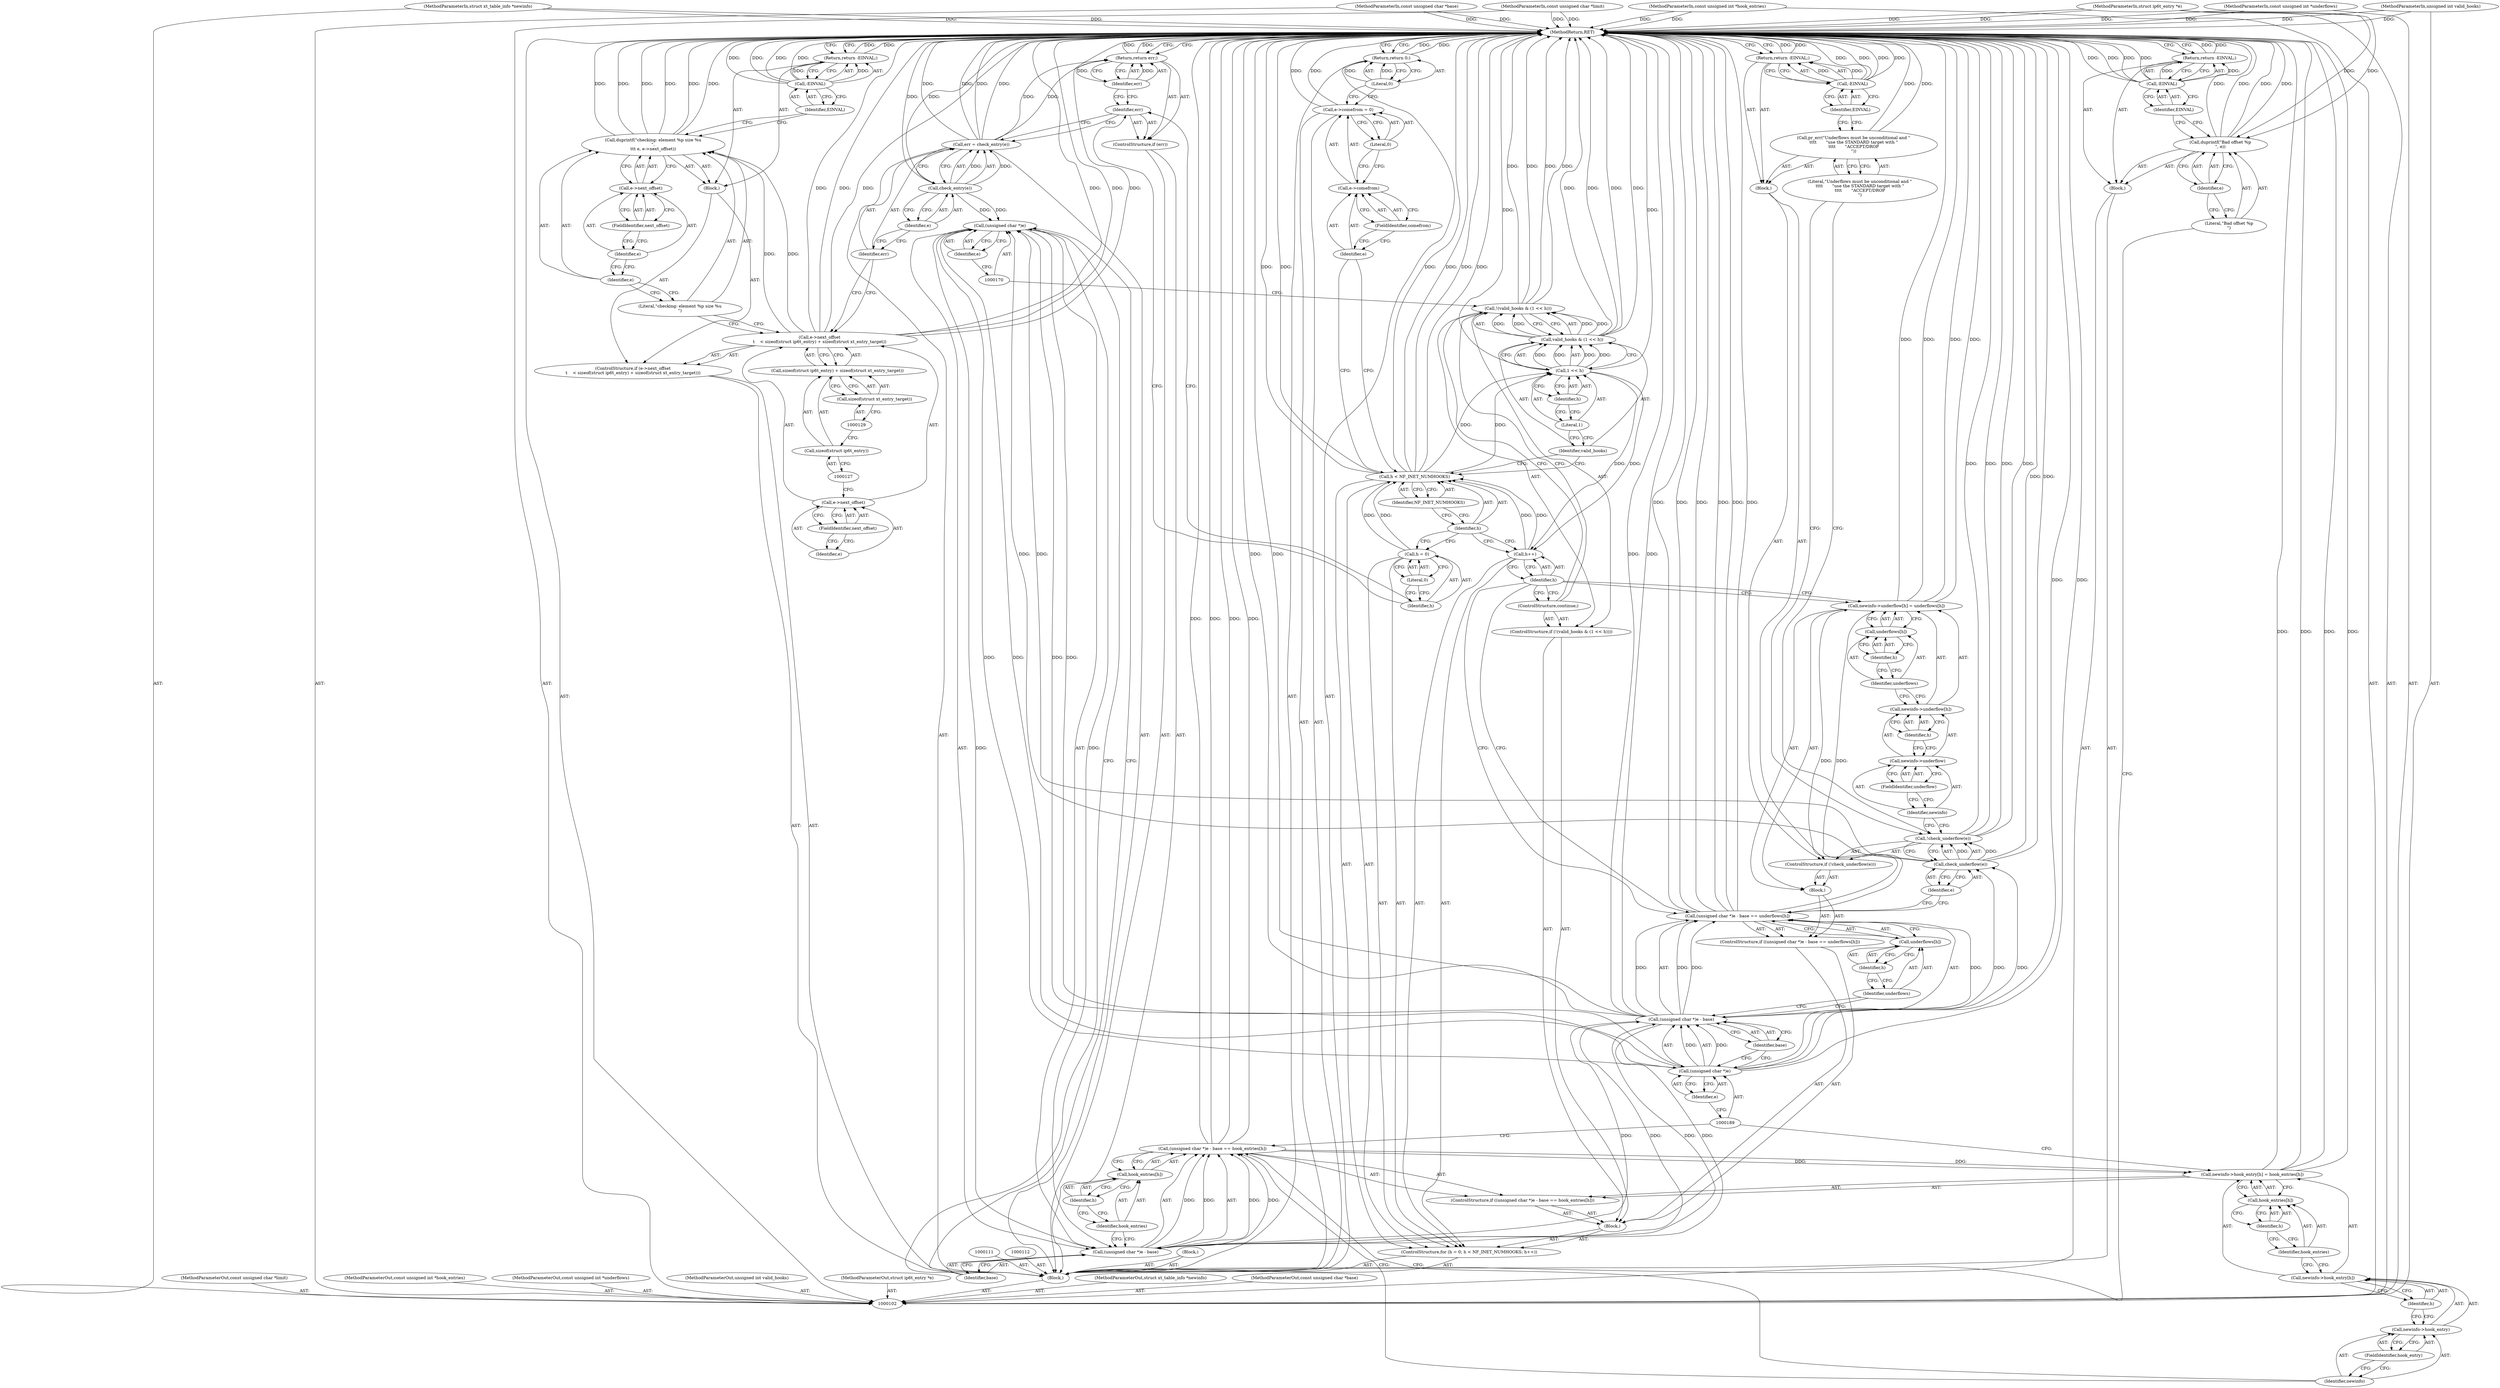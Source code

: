 digraph "0_linux_6e94e0cfb0887e4013b3b930fa6ab1fe6bb6ba91_4" {
"1000223" [label="(MethodReturn,RET)"];
"1000103" [label="(MethodParameterIn,struct ip6t_entry *e)"];
"1000318" [label="(MethodParameterOut,struct ip6t_entry *e)"];
"1000113" [label="(Block,)"];
"1000115" [label="(Literal,\"Bad offset %p\n\")"];
"1000114" [label="(Call,duprintf(\"Bad offset %p\n\", e))"];
"1000116" [label="(Identifier,e)"];
"1000118" [label="(Call,-EINVAL)"];
"1000119" [label="(Identifier,EINVAL)"];
"1000117" [label="(Return,return -EINVAL;)"];
"1000120" [label="(ControlStructure,if (e->next_offset\n\t    < sizeof(struct ip6t_entry) + sizeof(struct xt_entry_target)))"];
"1000121" [label="(Call,e->next_offset\n\t    < sizeof(struct ip6t_entry) + sizeof(struct xt_entry_target))"];
"1000122" [label="(Call,e->next_offset)"];
"1000123" [label="(Identifier,e)"];
"1000124" [label="(FieldIdentifier,next_offset)"];
"1000104" [label="(MethodParameterIn,struct xt_table_info *newinfo)"];
"1000319" [label="(MethodParameterOut,struct xt_table_info *newinfo)"];
"1000128" [label="(Call,sizeof(struct xt_entry_target))"];
"1000130" [label="(Block,)"];
"1000125" [label="(Call,sizeof(struct ip6t_entry) + sizeof(struct xt_entry_target))"];
"1000126" [label="(Call,sizeof(struct ip6t_entry))"];
"1000132" [label="(Literal,\"checking: element %p size %u\n\")"];
"1000131" [label="(Call,duprintf(\"checking: element %p size %u\n\",\n\t\t\t e, e->next_offset))"];
"1000136" [label="(FieldIdentifier,next_offset)"];
"1000133" [label="(Identifier,e)"];
"1000134" [label="(Call,e->next_offset)"];
"1000135" [label="(Identifier,e)"];
"1000139" [label="(Identifier,EINVAL)"];
"1000137" [label="(Return,return -EINVAL;)"];
"1000138" [label="(Call,-EINVAL)"];
"1000140" [label="(Call,err = check_entry(e))"];
"1000141" [label="(Identifier,err)"];
"1000143" [label="(Identifier,e)"];
"1000142" [label="(Call,check_entry(e))"];
"1000144" [label="(ControlStructure,if (err))"];
"1000145" [label="(Identifier,err)"];
"1000146" [label="(Return,return err;)"];
"1000147" [label="(Identifier,err)"];
"1000105" [label="(MethodParameterIn,const unsigned char *base)"];
"1000320" [label="(MethodParameterOut,const unsigned char *base)"];
"1000148" [label="(ControlStructure,for (h = 0; h < NF_INET_NUMHOOKS; h++))"];
"1000151" [label="(Literal,0)"];
"1000152" [label="(Call,h < NF_INET_NUMHOOKS)"];
"1000153" [label="(Identifier,h)"];
"1000154" [label="(Identifier,NF_INET_NUMHOOKS)"];
"1000155" [label="(Call,h++)"];
"1000156" [label="(Identifier,h)"];
"1000157" [label="(Block,)"];
"1000149" [label="(Call,h = 0)"];
"1000150" [label="(Identifier,h)"];
"1000158" [label="(ControlStructure,if (!(valid_hooks & (1 << h))))"];
"1000162" [label="(Call,1 << h)"];
"1000163" [label="(Literal,1)"];
"1000164" [label="(Identifier,h)"];
"1000159" [label="(Call,!(valid_hooks & (1 << h)))"];
"1000160" [label="(Call,valid_hooks & (1 << h))"];
"1000161" [label="(Identifier,valid_hooks)"];
"1000165" [label="(ControlStructure,continue;)"];
"1000166" [label="(ControlStructure,if ((unsigned char *)e - base == hook_entries[h]))"];
"1000171" [label="(Identifier,e)"];
"1000172" [label="(Identifier,base)"];
"1000173" [label="(Call,hook_entries[h])"];
"1000174" [label="(Identifier,hook_entries)"];
"1000175" [label="(Identifier,h)"];
"1000167" [label="(Call,(unsigned char *)e - base == hook_entries[h])"];
"1000168" [label="(Call,(unsigned char *)e - base)"];
"1000169" [label="(Call,(unsigned char *)e)"];
"1000180" [label="(FieldIdentifier,hook_entry)"];
"1000181" [label="(Identifier,h)"];
"1000182" [label="(Call,hook_entries[h])"];
"1000183" [label="(Identifier,hook_entries)"];
"1000176" [label="(Call,newinfo->hook_entry[h] = hook_entries[h])"];
"1000177" [label="(Call,newinfo->hook_entry[h])"];
"1000178" [label="(Call,newinfo->hook_entry)"];
"1000179" [label="(Identifier,newinfo)"];
"1000184" [label="(Identifier,h)"];
"1000185" [label="(ControlStructure,if ((unsigned char *)e - base == underflows[h]))"];
"1000190" [label="(Identifier,e)"];
"1000191" [label="(Identifier,base)"];
"1000192" [label="(Call,underflows[h])"];
"1000193" [label="(Identifier,underflows)"];
"1000194" [label="(Identifier,h)"];
"1000195" [label="(Block,)"];
"1000186" [label="(Call,(unsigned char *)e - base == underflows[h])"];
"1000187" [label="(Call,(unsigned char *)e - base)"];
"1000188" [label="(Call,(unsigned char *)e)"];
"1000199" [label="(Identifier,e)"];
"1000200" [label="(Block,)"];
"1000196" [label="(ControlStructure,if (!check_underflow(e)))"];
"1000197" [label="(Call,!check_underflow(e))"];
"1000198" [label="(Call,check_underflow(e))"];
"1000202" [label="(Literal,\"Underflows must be unconditional and \"\n\t\t\t\t       \"use the STANDARD target with \"\n\t\t\t\t       \"ACCEPT/DROP\n\")"];
"1000201" [label="(Call,pr_err(\"Underflows must be unconditional and \"\n\t\t\t\t       \"use the STANDARD target with \"\n\t\t\t\t       \"ACCEPT/DROP\n\"))"];
"1000106" [label="(MethodParameterIn,const unsigned char *limit)"];
"1000321" [label="(MethodParameterOut,const unsigned char *limit)"];
"1000204" [label="(Call,-EINVAL)"];
"1000205" [label="(Identifier,EINVAL)"];
"1000203" [label="(Return,return -EINVAL;)"];
"1000210" [label="(FieldIdentifier,underflow)"];
"1000211" [label="(Identifier,h)"];
"1000212" [label="(Call,underflows[h])"];
"1000213" [label="(Identifier,underflows)"];
"1000206" [label="(Call,newinfo->underflow[h] = underflows[h])"];
"1000207" [label="(Call,newinfo->underflow[h])"];
"1000208" [label="(Call,newinfo->underflow)"];
"1000209" [label="(Identifier,newinfo)"];
"1000214" [label="(Identifier,h)"];
"1000215" [label="(Block,)"];
"1000216" [label="(Call,e->comefrom = 0)"];
"1000217" [label="(Call,e->comefrom)"];
"1000218" [label="(Identifier,e)"];
"1000220" [label="(Literal,0)"];
"1000219" [label="(FieldIdentifier,comefrom)"];
"1000107" [label="(MethodParameterIn,const unsigned int *hook_entries)"];
"1000322" [label="(MethodParameterOut,const unsigned int *hook_entries)"];
"1000221" [label="(Return,return 0;)"];
"1000222" [label="(Literal,0)"];
"1000108" [label="(MethodParameterIn,const unsigned int *underflows)"];
"1000323" [label="(MethodParameterOut,const unsigned int *underflows)"];
"1000109" [label="(MethodParameterIn,unsigned int valid_hooks)"];
"1000324" [label="(MethodParameterOut,unsigned int valid_hooks)"];
"1000110" [label="(Block,)"];
"1000223" -> "1000102"  [label="AST: "];
"1000223" -> "1000117"  [label="CFG: "];
"1000223" -> "1000137"  [label="CFG: "];
"1000223" -> "1000146"  [label="CFG: "];
"1000223" -> "1000203"  [label="CFG: "];
"1000223" -> "1000221"  [label="CFG: "];
"1000137" -> "1000223"  [label="DDG: "];
"1000146" -> "1000223"  [label="DDG: "];
"1000108" -> "1000223"  [label="DDG: "];
"1000107" -> "1000223"  [label="DDG: "];
"1000188" -> "1000223"  [label="DDG: "];
"1000104" -> "1000223"  [label="DDG: "];
"1000105" -> "1000223"  [label="DDG: "];
"1000118" -> "1000223"  [label="DDG: "];
"1000118" -> "1000223"  [label="DDG: "];
"1000131" -> "1000223"  [label="DDG: "];
"1000131" -> "1000223"  [label="DDG: "];
"1000131" -> "1000223"  [label="DDG: "];
"1000167" -> "1000223"  [label="DDG: "];
"1000167" -> "1000223"  [label="DDG: "];
"1000176" -> "1000223"  [label="DDG: "];
"1000176" -> "1000223"  [label="DDG: "];
"1000160" -> "1000223"  [label="DDG: "];
"1000160" -> "1000223"  [label="DDG: "];
"1000187" -> "1000223"  [label="DDG: "];
"1000187" -> "1000223"  [label="DDG: "];
"1000159" -> "1000223"  [label="DDG: "];
"1000159" -> "1000223"  [label="DDG: "];
"1000162" -> "1000223"  [label="DDG: "];
"1000186" -> "1000223"  [label="DDG: "];
"1000186" -> "1000223"  [label="DDG: "];
"1000186" -> "1000223"  [label="DDG: "];
"1000140" -> "1000223"  [label="DDG: "];
"1000140" -> "1000223"  [label="DDG: "];
"1000121" -> "1000223"  [label="DDG: "];
"1000121" -> "1000223"  [label="DDG: "];
"1000121" -> "1000223"  [label="DDG: "];
"1000201" -> "1000223"  [label="DDG: "];
"1000216" -> "1000223"  [label="DDG: "];
"1000114" -> "1000223"  [label="DDG: "];
"1000114" -> "1000223"  [label="DDG: "];
"1000138" -> "1000223"  [label="DDG: "];
"1000138" -> "1000223"  [label="DDG: "];
"1000152" -> "1000223"  [label="DDG: "];
"1000152" -> "1000223"  [label="DDG: "];
"1000152" -> "1000223"  [label="DDG: "];
"1000103" -> "1000223"  [label="DDG: "];
"1000206" -> "1000223"  [label="DDG: "];
"1000206" -> "1000223"  [label="DDG: "];
"1000197" -> "1000223"  [label="DDG: "];
"1000197" -> "1000223"  [label="DDG: "];
"1000198" -> "1000223"  [label="DDG: "];
"1000142" -> "1000223"  [label="DDG: "];
"1000204" -> "1000223"  [label="DDG: "];
"1000204" -> "1000223"  [label="DDG: "];
"1000106" -> "1000223"  [label="DDG: "];
"1000109" -> "1000223"  [label="DDG: "];
"1000221" -> "1000223"  [label="DDG: "];
"1000203" -> "1000223"  [label="DDG: "];
"1000117" -> "1000223"  [label="DDG: "];
"1000103" -> "1000102"  [label="AST: "];
"1000103" -> "1000223"  [label="DDG: "];
"1000103" -> "1000114"  [label="DDG: "];
"1000318" -> "1000102"  [label="AST: "];
"1000113" -> "1000110"  [label="AST: "];
"1000114" -> "1000113"  [label="AST: "];
"1000117" -> "1000113"  [label="AST: "];
"1000115" -> "1000114"  [label="AST: "];
"1000115" -> "1000102"  [label="CFG: "];
"1000116" -> "1000115"  [label="CFG: "];
"1000114" -> "1000113"  [label="AST: "];
"1000114" -> "1000116"  [label="CFG: "];
"1000115" -> "1000114"  [label="AST: "];
"1000116" -> "1000114"  [label="AST: "];
"1000119" -> "1000114"  [label="CFG: "];
"1000114" -> "1000223"  [label="DDG: "];
"1000114" -> "1000223"  [label="DDG: "];
"1000103" -> "1000114"  [label="DDG: "];
"1000116" -> "1000114"  [label="AST: "];
"1000116" -> "1000115"  [label="CFG: "];
"1000114" -> "1000116"  [label="CFG: "];
"1000118" -> "1000117"  [label="AST: "];
"1000118" -> "1000119"  [label="CFG: "];
"1000119" -> "1000118"  [label="AST: "];
"1000117" -> "1000118"  [label="CFG: "];
"1000118" -> "1000223"  [label="DDG: "];
"1000118" -> "1000223"  [label="DDG: "];
"1000118" -> "1000117"  [label="DDG: "];
"1000119" -> "1000118"  [label="AST: "];
"1000119" -> "1000114"  [label="CFG: "];
"1000118" -> "1000119"  [label="CFG: "];
"1000117" -> "1000113"  [label="AST: "];
"1000117" -> "1000118"  [label="CFG: "];
"1000118" -> "1000117"  [label="AST: "];
"1000223" -> "1000117"  [label="CFG: "];
"1000117" -> "1000223"  [label="DDG: "];
"1000118" -> "1000117"  [label="DDG: "];
"1000120" -> "1000110"  [label="AST: "];
"1000121" -> "1000120"  [label="AST: "];
"1000130" -> "1000120"  [label="AST: "];
"1000121" -> "1000120"  [label="AST: "];
"1000121" -> "1000125"  [label="CFG: "];
"1000122" -> "1000121"  [label="AST: "];
"1000125" -> "1000121"  [label="AST: "];
"1000132" -> "1000121"  [label="CFG: "];
"1000141" -> "1000121"  [label="CFG: "];
"1000121" -> "1000223"  [label="DDG: "];
"1000121" -> "1000223"  [label="DDG: "];
"1000121" -> "1000223"  [label="DDG: "];
"1000121" -> "1000131"  [label="DDG: "];
"1000122" -> "1000121"  [label="AST: "];
"1000122" -> "1000124"  [label="CFG: "];
"1000123" -> "1000122"  [label="AST: "];
"1000124" -> "1000122"  [label="AST: "];
"1000127" -> "1000122"  [label="CFG: "];
"1000123" -> "1000122"  [label="AST: "];
"1000124" -> "1000123"  [label="CFG: "];
"1000124" -> "1000122"  [label="AST: "];
"1000124" -> "1000123"  [label="CFG: "];
"1000122" -> "1000124"  [label="CFG: "];
"1000104" -> "1000102"  [label="AST: "];
"1000104" -> "1000223"  [label="DDG: "];
"1000319" -> "1000102"  [label="AST: "];
"1000128" -> "1000125"  [label="AST: "];
"1000128" -> "1000129"  [label="CFG: "];
"1000129" -> "1000128"  [label="AST: "];
"1000125" -> "1000128"  [label="CFG: "];
"1000130" -> "1000120"  [label="AST: "];
"1000131" -> "1000130"  [label="AST: "];
"1000137" -> "1000130"  [label="AST: "];
"1000125" -> "1000121"  [label="AST: "];
"1000125" -> "1000128"  [label="CFG: "];
"1000126" -> "1000125"  [label="AST: "];
"1000128" -> "1000125"  [label="AST: "];
"1000121" -> "1000125"  [label="CFG: "];
"1000126" -> "1000125"  [label="AST: "];
"1000126" -> "1000127"  [label="CFG: "];
"1000127" -> "1000126"  [label="AST: "];
"1000129" -> "1000126"  [label="CFG: "];
"1000132" -> "1000131"  [label="AST: "];
"1000132" -> "1000121"  [label="CFG: "];
"1000133" -> "1000132"  [label="CFG: "];
"1000131" -> "1000130"  [label="AST: "];
"1000131" -> "1000134"  [label="CFG: "];
"1000132" -> "1000131"  [label="AST: "];
"1000133" -> "1000131"  [label="AST: "];
"1000134" -> "1000131"  [label="AST: "];
"1000139" -> "1000131"  [label="CFG: "];
"1000131" -> "1000223"  [label="DDG: "];
"1000131" -> "1000223"  [label="DDG: "];
"1000131" -> "1000223"  [label="DDG: "];
"1000121" -> "1000131"  [label="DDG: "];
"1000136" -> "1000134"  [label="AST: "];
"1000136" -> "1000135"  [label="CFG: "];
"1000134" -> "1000136"  [label="CFG: "];
"1000133" -> "1000131"  [label="AST: "];
"1000133" -> "1000132"  [label="CFG: "];
"1000135" -> "1000133"  [label="CFG: "];
"1000134" -> "1000131"  [label="AST: "];
"1000134" -> "1000136"  [label="CFG: "];
"1000135" -> "1000134"  [label="AST: "];
"1000136" -> "1000134"  [label="AST: "];
"1000131" -> "1000134"  [label="CFG: "];
"1000135" -> "1000134"  [label="AST: "];
"1000135" -> "1000133"  [label="CFG: "];
"1000136" -> "1000135"  [label="CFG: "];
"1000139" -> "1000138"  [label="AST: "];
"1000139" -> "1000131"  [label="CFG: "];
"1000138" -> "1000139"  [label="CFG: "];
"1000137" -> "1000130"  [label="AST: "];
"1000137" -> "1000138"  [label="CFG: "];
"1000138" -> "1000137"  [label="AST: "];
"1000223" -> "1000137"  [label="CFG: "];
"1000137" -> "1000223"  [label="DDG: "];
"1000138" -> "1000137"  [label="DDG: "];
"1000138" -> "1000137"  [label="AST: "];
"1000138" -> "1000139"  [label="CFG: "];
"1000139" -> "1000138"  [label="AST: "];
"1000137" -> "1000138"  [label="CFG: "];
"1000138" -> "1000223"  [label="DDG: "];
"1000138" -> "1000223"  [label="DDG: "];
"1000138" -> "1000137"  [label="DDG: "];
"1000140" -> "1000110"  [label="AST: "];
"1000140" -> "1000142"  [label="CFG: "];
"1000141" -> "1000140"  [label="AST: "];
"1000142" -> "1000140"  [label="AST: "];
"1000145" -> "1000140"  [label="CFG: "];
"1000140" -> "1000223"  [label="DDG: "];
"1000140" -> "1000223"  [label="DDG: "];
"1000142" -> "1000140"  [label="DDG: "];
"1000140" -> "1000146"  [label="DDG: "];
"1000141" -> "1000140"  [label="AST: "];
"1000141" -> "1000121"  [label="CFG: "];
"1000143" -> "1000141"  [label="CFG: "];
"1000143" -> "1000142"  [label="AST: "];
"1000143" -> "1000141"  [label="CFG: "];
"1000142" -> "1000143"  [label="CFG: "];
"1000142" -> "1000140"  [label="AST: "];
"1000142" -> "1000143"  [label="CFG: "];
"1000143" -> "1000142"  [label="AST: "];
"1000140" -> "1000142"  [label="CFG: "];
"1000142" -> "1000223"  [label="DDG: "];
"1000142" -> "1000140"  [label="DDG: "];
"1000142" -> "1000169"  [label="DDG: "];
"1000144" -> "1000110"  [label="AST: "];
"1000145" -> "1000144"  [label="AST: "];
"1000146" -> "1000144"  [label="AST: "];
"1000145" -> "1000144"  [label="AST: "];
"1000145" -> "1000140"  [label="CFG: "];
"1000147" -> "1000145"  [label="CFG: "];
"1000150" -> "1000145"  [label="CFG: "];
"1000146" -> "1000144"  [label="AST: "];
"1000146" -> "1000147"  [label="CFG: "];
"1000147" -> "1000146"  [label="AST: "];
"1000223" -> "1000146"  [label="CFG: "];
"1000146" -> "1000223"  [label="DDG: "];
"1000147" -> "1000146"  [label="DDG: "];
"1000140" -> "1000146"  [label="DDG: "];
"1000147" -> "1000146"  [label="AST: "];
"1000147" -> "1000145"  [label="CFG: "];
"1000146" -> "1000147"  [label="CFG: "];
"1000147" -> "1000146"  [label="DDG: "];
"1000105" -> "1000102"  [label="AST: "];
"1000105" -> "1000223"  [label="DDG: "];
"1000320" -> "1000102"  [label="AST: "];
"1000148" -> "1000110"  [label="AST: "];
"1000149" -> "1000148"  [label="AST: "];
"1000152" -> "1000148"  [label="AST: "];
"1000155" -> "1000148"  [label="AST: "];
"1000157" -> "1000148"  [label="AST: "];
"1000151" -> "1000149"  [label="AST: "];
"1000151" -> "1000150"  [label="CFG: "];
"1000149" -> "1000151"  [label="CFG: "];
"1000152" -> "1000148"  [label="AST: "];
"1000152" -> "1000154"  [label="CFG: "];
"1000153" -> "1000152"  [label="AST: "];
"1000154" -> "1000152"  [label="AST: "];
"1000161" -> "1000152"  [label="CFG: "];
"1000218" -> "1000152"  [label="CFG: "];
"1000152" -> "1000223"  [label="DDG: "];
"1000152" -> "1000223"  [label="DDG: "];
"1000152" -> "1000223"  [label="DDG: "];
"1000149" -> "1000152"  [label="DDG: "];
"1000155" -> "1000152"  [label="DDG: "];
"1000152" -> "1000162"  [label="DDG: "];
"1000153" -> "1000152"  [label="AST: "];
"1000153" -> "1000149"  [label="CFG: "];
"1000153" -> "1000155"  [label="CFG: "];
"1000154" -> "1000153"  [label="CFG: "];
"1000154" -> "1000152"  [label="AST: "];
"1000154" -> "1000153"  [label="CFG: "];
"1000152" -> "1000154"  [label="CFG: "];
"1000155" -> "1000148"  [label="AST: "];
"1000155" -> "1000156"  [label="CFG: "];
"1000156" -> "1000155"  [label="AST: "];
"1000153" -> "1000155"  [label="CFG: "];
"1000155" -> "1000152"  [label="DDG: "];
"1000162" -> "1000155"  [label="DDG: "];
"1000156" -> "1000155"  [label="AST: "];
"1000156" -> "1000165"  [label="CFG: "];
"1000156" -> "1000206"  [label="CFG: "];
"1000156" -> "1000186"  [label="CFG: "];
"1000155" -> "1000156"  [label="CFG: "];
"1000157" -> "1000148"  [label="AST: "];
"1000158" -> "1000157"  [label="AST: "];
"1000166" -> "1000157"  [label="AST: "];
"1000185" -> "1000157"  [label="AST: "];
"1000149" -> "1000148"  [label="AST: "];
"1000149" -> "1000151"  [label="CFG: "];
"1000150" -> "1000149"  [label="AST: "];
"1000151" -> "1000149"  [label="AST: "];
"1000153" -> "1000149"  [label="CFG: "];
"1000149" -> "1000152"  [label="DDG: "];
"1000150" -> "1000149"  [label="AST: "];
"1000150" -> "1000145"  [label="CFG: "];
"1000151" -> "1000150"  [label="CFG: "];
"1000158" -> "1000157"  [label="AST: "];
"1000159" -> "1000158"  [label="AST: "];
"1000165" -> "1000158"  [label="AST: "];
"1000162" -> "1000160"  [label="AST: "];
"1000162" -> "1000164"  [label="CFG: "];
"1000163" -> "1000162"  [label="AST: "];
"1000164" -> "1000162"  [label="AST: "];
"1000160" -> "1000162"  [label="CFG: "];
"1000162" -> "1000223"  [label="DDG: "];
"1000162" -> "1000155"  [label="DDG: "];
"1000162" -> "1000160"  [label="DDG: "];
"1000162" -> "1000160"  [label="DDG: "];
"1000152" -> "1000162"  [label="DDG: "];
"1000163" -> "1000162"  [label="AST: "];
"1000163" -> "1000161"  [label="CFG: "];
"1000164" -> "1000163"  [label="CFG: "];
"1000164" -> "1000162"  [label="AST: "];
"1000164" -> "1000163"  [label="CFG: "];
"1000162" -> "1000164"  [label="CFG: "];
"1000159" -> "1000158"  [label="AST: "];
"1000159" -> "1000160"  [label="CFG: "];
"1000160" -> "1000159"  [label="AST: "];
"1000165" -> "1000159"  [label="CFG: "];
"1000170" -> "1000159"  [label="CFG: "];
"1000159" -> "1000223"  [label="DDG: "];
"1000159" -> "1000223"  [label="DDG: "];
"1000160" -> "1000159"  [label="DDG: "];
"1000160" -> "1000159"  [label="DDG: "];
"1000160" -> "1000159"  [label="AST: "];
"1000160" -> "1000162"  [label="CFG: "];
"1000161" -> "1000160"  [label="AST: "];
"1000162" -> "1000160"  [label="AST: "];
"1000159" -> "1000160"  [label="CFG: "];
"1000160" -> "1000223"  [label="DDG: "];
"1000160" -> "1000223"  [label="DDG: "];
"1000160" -> "1000159"  [label="DDG: "];
"1000160" -> "1000159"  [label="DDG: "];
"1000162" -> "1000160"  [label="DDG: "];
"1000162" -> "1000160"  [label="DDG: "];
"1000161" -> "1000160"  [label="AST: "];
"1000161" -> "1000152"  [label="CFG: "];
"1000163" -> "1000161"  [label="CFG: "];
"1000165" -> "1000158"  [label="AST: "];
"1000165" -> "1000159"  [label="CFG: "];
"1000156" -> "1000165"  [label="CFG: "];
"1000166" -> "1000157"  [label="AST: "];
"1000167" -> "1000166"  [label="AST: "];
"1000176" -> "1000166"  [label="AST: "];
"1000171" -> "1000169"  [label="AST: "];
"1000171" -> "1000170"  [label="CFG: "];
"1000169" -> "1000171"  [label="CFG: "];
"1000172" -> "1000168"  [label="AST: "];
"1000172" -> "1000169"  [label="CFG: "];
"1000168" -> "1000172"  [label="CFG: "];
"1000173" -> "1000167"  [label="AST: "];
"1000173" -> "1000175"  [label="CFG: "];
"1000174" -> "1000173"  [label="AST: "];
"1000175" -> "1000173"  [label="AST: "];
"1000167" -> "1000173"  [label="CFG: "];
"1000174" -> "1000173"  [label="AST: "];
"1000174" -> "1000168"  [label="CFG: "];
"1000175" -> "1000174"  [label="CFG: "];
"1000175" -> "1000173"  [label="AST: "];
"1000175" -> "1000174"  [label="CFG: "];
"1000173" -> "1000175"  [label="CFG: "];
"1000167" -> "1000166"  [label="AST: "];
"1000167" -> "1000173"  [label="CFG: "];
"1000168" -> "1000167"  [label="AST: "];
"1000173" -> "1000167"  [label="AST: "];
"1000179" -> "1000167"  [label="CFG: "];
"1000189" -> "1000167"  [label="CFG: "];
"1000167" -> "1000223"  [label="DDG: "];
"1000167" -> "1000223"  [label="DDG: "];
"1000168" -> "1000167"  [label="DDG: "];
"1000168" -> "1000167"  [label="DDG: "];
"1000167" -> "1000176"  [label="DDG: "];
"1000168" -> "1000167"  [label="AST: "];
"1000168" -> "1000172"  [label="CFG: "];
"1000169" -> "1000168"  [label="AST: "];
"1000172" -> "1000168"  [label="AST: "];
"1000174" -> "1000168"  [label="CFG: "];
"1000168" -> "1000167"  [label="DDG: "];
"1000168" -> "1000167"  [label="DDG: "];
"1000169" -> "1000168"  [label="DDG: "];
"1000187" -> "1000168"  [label="DDG: "];
"1000168" -> "1000187"  [label="DDG: "];
"1000169" -> "1000168"  [label="AST: "];
"1000169" -> "1000171"  [label="CFG: "];
"1000170" -> "1000169"  [label="AST: "];
"1000171" -> "1000169"  [label="AST: "];
"1000172" -> "1000169"  [label="CFG: "];
"1000169" -> "1000168"  [label="DDG: "];
"1000188" -> "1000169"  [label="DDG: "];
"1000198" -> "1000169"  [label="DDG: "];
"1000142" -> "1000169"  [label="DDG: "];
"1000169" -> "1000188"  [label="DDG: "];
"1000180" -> "1000178"  [label="AST: "];
"1000180" -> "1000179"  [label="CFG: "];
"1000178" -> "1000180"  [label="CFG: "];
"1000181" -> "1000177"  [label="AST: "];
"1000181" -> "1000178"  [label="CFG: "];
"1000177" -> "1000181"  [label="CFG: "];
"1000182" -> "1000176"  [label="AST: "];
"1000182" -> "1000184"  [label="CFG: "];
"1000183" -> "1000182"  [label="AST: "];
"1000184" -> "1000182"  [label="AST: "];
"1000176" -> "1000182"  [label="CFG: "];
"1000183" -> "1000182"  [label="AST: "];
"1000183" -> "1000177"  [label="CFG: "];
"1000184" -> "1000183"  [label="CFG: "];
"1000176" -> "1000166"  [label="AST: "];
"1000176" -> "1000182"  [label="CFG: "];
"1000177" -> "1000176"  [label="AST: "];
"1000182" -> "1000176"  [label="AST: "];
"1000189" -> "1000176"  [label="CFG: "];
"1000176" -> "1000223"  [label="DDG: "];
"1000176" -> "1000223"  [label="DDG: "];
"1000167" -> "1000176"  [label="DDG: "];
"1000177" -> "1000176"  [label="AST: "];
"1000177" -> "1000181"  [label="CFG: "];
"1000178" -> "1000177"  [label="AST: "];
"1000181" -> "1000177"  [label="AST: "];
"1000183" -> "1000177"  [label="CFG: "];
"1000178" -> "1000177"  [label="AST: "];
"1000178" -> "1000180"  [label="CFG: "];
"1000179" -> "1000178"  [label="AST: "];
"1000180" -> "1000178"  [label="AST: "];
"1000181" -> "1000178"  [label="CFG: "];
"1000179" -> "1000178"  [label="AST: "];
"1000179" -> "1000167"  [label="CFG: "];
"1000180" -> "1000179"  [label="CFG: "];
"1000184" -> "1000182"  [label="AST: "];
"1000184" -> "1000183"  [label="CFG: "];
"1000182" -> "1000184"  [label="CFG: "];
"1000185" -> "1000157"  [label="AST: "];
"1000186" -> "1000185"  [label="AST: "];
"1000195" -> "1000185"  [label="AST: "];
"1000190" -> "1000188"  [label="AST: "];
"1000190" -> "1000189"  [label="CFG: "];
"1000188" -> "1000190"  [label="CFG: "];
"1000191" -> "1000187"  [label="AST: "];
"1000191" -> "1000188"  [label="CFG: "];
"1000187" -> "1000191"  [label="CFG: "];
"1000192" -> "1000186"  [label="AST: "];
"1000192" -> "1000194"  [label="CFG: "];
"1000193" -> "1000192"  [label="AST: "];
"1000194" -> "1000192"  [label="AST: "];
"1000186" -> "1000192"  [label="CFG: "];
"1000193" -> "1000192"  [label="AST: "];
"1000193" -> "1000187"  [label="CFG: "];
"1000194" -> "1000193"  [label="CFG: "];
"1000194" -> "1000192"  [label="AST: "];
"1000194" -> "1000193"  [label="CFG: "];
"1000192" -> "1000194"  [label="CFG: "];
"1000195" -> "1000185"  [label="AST: "];
"1000196" -> "1000195"  [label="AST: "];
"1000206" -> "1000195"  [label="AST: "];
"1000186" -> "1000185"  [label="AST: "];
"1000186" -> "1000192"  [label="CFG: "];
"1000187" -> "1000186"  [label="AST: "];
"1000192" -> "1000186"  [label="AST: "];
"1000199" -> "1000186"  [label="CFG: "];
"1000156" -> "1000186"  [label="CFG: "];
"1000186" -> "1000223"  [label="DDG: "];
"1000186" -> "1000223"  [label="DDG: "];
"1000186" -> "1000223"  [label="DDG: "];
"1000187" -> "1000186"  [label="DDG: "];
"1000187" -> "1000186"  [label="DDG: "];
"1000186" -> "1000206"  [label="DDG: "];
"1000187" -> "1000186"  [label="AST: "];
"1000187" -> "1000191"  [label="CFG: "];
"1000188" -> "1000187"  [label="AST: "];
"1000191" -> "1000187"  [label="AST: "];
"1000193" -> "1000187"  [label="CFG: "];
"1000187" -> "1000223"  [label="DDG: "];
"1000187" -> "1000223"  [label="DDG: "];
"1000187" -> "1000168"  [label="DDG: "];
"1000187" -> "1000186"  [label="DDG: "];
"1000187" -> "1000186"  [label="DDG: "];
"1000188" -> "1000187"  [label="DDG: "];
"1000168" -> "1000187"  [label="DDG: "];
"1000188" -> "1000187"  [label="AST: "];
"1000188" -> "1000190"  [label="CFG: "];
"1000189" -> "1000188"  [label="AST: "];
"1000190" -> "1000188"  [label="AST: "];
"1000191" -> "1000188"  [label="CFG: "];
"1000188" -> "1000223"  [label="DDG: "];
"1000188" -> "1000169"  [label="DDG: "];
"1000188" -> "1000187"  [label="DDG: "];
"1000169" -> "1000188"  [label="DDG: "];
"1000188" -> "1000198"  [label="DDG: "];
"1000199" -> "1000198"  [label="AST: "];
"1000199" -> "1000186"  [label="CFG: "];
"1000198" -> "1000199"  [label="CFG: "];
"1000200" -> "1000196"  [label="AST: "];
"1000201" -> "1000200"  [label="AST: "];
"1000203" -> "1000200"  [label="AST: "];
"1000196" -> "1000195"  [label="AST: "];
"1000197" -> "1000196"  [label="AST: "];
"1000200" -> "1000196"  [label="AST: "];
"1000197" -> "1000196"  [label="AST: "];
"1000197" -> "1000198"  [label="CFG: "];
"1000198" -> "1000197"  [label="AST: "];
"1000202" -> "1000197"  [label="CFG: "];
"1000209" -> "1000197"  [label="CFG: "];
"1000197" -> "1000223"  [label="DDG: "];
"1000197" -> "1000223"  [label="DDG: "];
"1000198" -> "1000197"  [label="DDG: "];
"1000198" -> "1000197"  [label="AST: "];
"1000198" -> "1000199"  [label="CFG: "];
"1000199" -> "1000198"  [label="AST: "];
"1000197" -> "1000198"  [label="CFG: "];
"1000198" -> "1000223"  [label="DDG: "];
"1000198" -> "1000169"  [label="DDG: "];
"1000198" -> "1000197"  [label="DDG: "];
"1000188" -> "1000198"  [label="DDG: "];
"1000202" -> "1000201"  [label="AST: "];
"1000202" -> "1000197"  [label="CFG: "];
"1000201" -> "1000202"  [label="CFG: "];
"1000201" -> "1000200"  [label="AST: "];
"1000201" -> "1000202"  [label="CFG: "];
"1000202" -> "1000201"  [label="AST: "];
"1000205" -> "1000201"  [label="CFG: "];
"1000201" -> "1000223"  [label="DDG: "];
"1000106" -> "1000102"  [label="AST: "];
"1000106" -> "1000223"  [label="DDG: "];
"1000321" -> "1000102"  [label="AST: "];
"1000204" -> "1000203"  [label="AST: "];
"1000204" -> "1000205"  [label="CFG: "];
"1000205" -> "1000204"  [label="AST: "];
"1000203" -> "1000204"  [label="CFG: "];
"1000204" -> "1000223"  [label="DDG: "];
"1000204" -> "1000223"  [label="DDG: "];
"1000204" -> "1000203"  [label="DDG: "];
"1000205" -> "1000204"  [label="AST: "];
"1000205" -> "1000201"  [label="CFG: "];
"1000204" -> "1000205"  [label="CFG: "];
"1000203" -> "1000200"  [label="AST: "];
"1000203" -> "1000204"  [label="CFG: "];
"1000204" -> "1000203"  [label="AST: "];
"1000223" -> "1000203"  [label="CFG: "];
"1000203" -> "1000223"  [label="DDG: "];
"1000204" -> "1000203"  [label="DDG: "];
"1000210" -> "1000208"  [label="AST: "];
"1000210" -> "1000209"  [label="CFG: "];
"1000208" -> "1000210"  [label="CFG: "];
"1000211" -> "1000207"  [label="AST: "];
"1000211" -> "1000208"  [label="CFG: "];
"1000207" -> "1000211"  [label="CFG: "];
"1000212" -> "1000206"  [label="AST: "];
"1000212" -> "1000214"  [label="CFG: "];
"1000213" -> "1000212"  [label="AST: "];
"1000214" -> "1000212"  [label="AST: "];
"1000206" -> "1000212"  [label="CFG: "];
"1000213" -> "1000212"  [label="AST: "];
"1000213" -> "1000207"  [label="CFG: "];
"1000214" -> "1000213"  [label="CFG: "];
"1000206" -> "1000195"  [label="AST: "];
"1000206" -> "1000212"  [label="CFG: "];
"1000207" -> "1000206"  [label="AST: "];
"1000212" -> "1000206"  [label="AST: "];
"1000156" -> "1000206"  [label="CFG: "];
"1000206" -> "1000223"  [label="DDG: "];
"1000206" -> "1000223"  [label="DDG: "];
"1000186" -> "1000206"  [label="DDG: "];
"1000207" -> "1000206"  [label="AST: "];
"1000207" -> "1000211"  [label="CFG: "];
"1000208" -> "1000207"  [label="AST: "];
"1000211" -> "1000207"  [label="AST: "];
"1000213" -> "1000207"  [label="CFG: "];
"1000208" -> "1000207"  [label="AST: "];
"1000208" -> "1000210"  [label="CFG: "];
"1000209" -> "1000208"  [label="AST: "];
"1000210" -> "1000208"  [label="AST: "];
"1000211" -> "1000208"  [label="CFG: "];
"1000209" -> "1000208"  [label="AST: "];
"1000209" -> "1000197"  [label="CFG: "];
"1000210" -> "1000209"  [label="CFG: "];
"1000214" -> "1000212"  [label="AST: "];
"1000214" -> "1000213"  [label="CFG: "];
"1000212" -> "1000214"  [label="CFG: "];
"1000215" -> "1000110"  [label="AST: "];
"1000216" -> "1000110"  [label="AST: "];
"1000216" -> "1000220"  [label="CFG: "];
"1000217" -> "1000216"  [label="AST: "];
"1000220" -> "1000216"  [label="AST: "];
"1000222" -> "1000216"  [label="CFG: "];
"1000216" -> "1000223"  [label="DDG: "];
"1000217" -> "1000216"  [label="AST: "];
"1000217" -> "1000219"  [label="CFG: "];
"1000218" -> "1000217"  [label="AST: "];
"1000219" -> "1000217"  [label="AST: "];
"1000220" -> "1000217"  [label="CFG: "];
"1000218" -> "1000217"  [label="AST: "];
"1000218" -> "1000152"  [label="CFG: "];
"1000219" -> "1000218"  [label="CFG: "];
"1000220" -> "1000216"  [label="AST: "];
"1000220" -> "1000217"  [label="CFG: "];
"1000216" -> "1000220"  [label="CFG: "];
"1000219" -> "1000217"  [label="AST: "];
"1000219" -> "1000218"  [label="CFG: "];
"1000217" -> "1000219"  [label="CFG: "];
"1000107" -> "1000102"  [label="AST: "];
"1000107" -> "1000223"  [label="DDG: "];
"1000322" -> "1000102"  [label="AST: "];
"1000221" -> "1000110"  [label="AST: "];
"1000221" -> "1000222"  [label="CFG: "];
"1000222" -> "1000221"  [label="AST: "];
"1000223" -> "1000221"  [label="CFG: "];
"1000221" -> "1000223"  [label="DDG: "];
"1000222" -> "1000221"  [label="DDG: "];
"1000222" -> "1000221"  [label="AST: "];
"1000222" -> "1000216"  [label="CFG: "];
"1000221" -> "1000222"  [label="CFG: "];
"1000222" -> "1000221"  [label="DDG: "];
"1000108" -> "1000102"  [label="AST: "];
"1000108" -> "1000223"  [label="DDG: "];
"1000323" -> "1000102"  [label="AST: "];
"1000109" -> "1000102"  [label="AST: "];
"1000109" -> "1000223"  [label="DDG: "];
"1000324" -> "1000102"  [label="AST: "];
"1000110" -> "1000102"  [label="AST: "];
"1000111" -> "1000110"  [label="AST: "];
"1000112" -> "1000110"  [label="AST: "];
"1000113" -> "1000110"  [label="AST: "];
"1000120" -> "1000110"  [label="AST: "];
"1000140" -> "1000110"  [label="AST: "];
"1000144" -> "1000110"  [label="AST: "];
"1000148" -> "1000110"  [label="AST: "];
"1000215" -> "1000110"  [label="AST: "];
"1000216" -> "1000110"  [label="AST: "];
"1000221" -> "1000110"  [label="AST: "];
}
